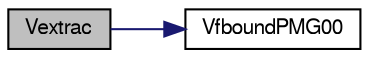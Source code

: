 digraph "Vextrac"
{
  edge [fontname="FreeSans",fontsize="10",labelfontname="FreeSans",labelfontsize="10"];
  node [fontname="FreeSans",fontsize="10",shape=record];
  rankdir="LR";
  Node1 [label="Vextrac",height=0.2,width=0.4,color="black", fillcolor="grey75", style="filled" fontcolor="black"];
  Node1 -> Node2 [color="midnightblue",fontsize="10",style="solid",fontname="FreeSans"];
  Node2 [label="VfboundPMG00",height=0.2,width=0.4,color="black", fillcolor="white", style="filled",URL="$group___p_m_g_c.html#gaa5cd2792bb251ae2ee940d0b7de06a42",tooltip="Initialize a grid function to have a zero boundary value."];
}
